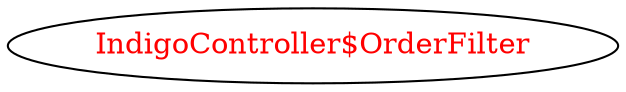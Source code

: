 digraph dependencyGraph {
 concentrate=true;
 ranksep="2.0";
 rankdir="LR"; 
 splines="ortho";
"IndigoController$OrderFilter" [fontcolor="red"];
}